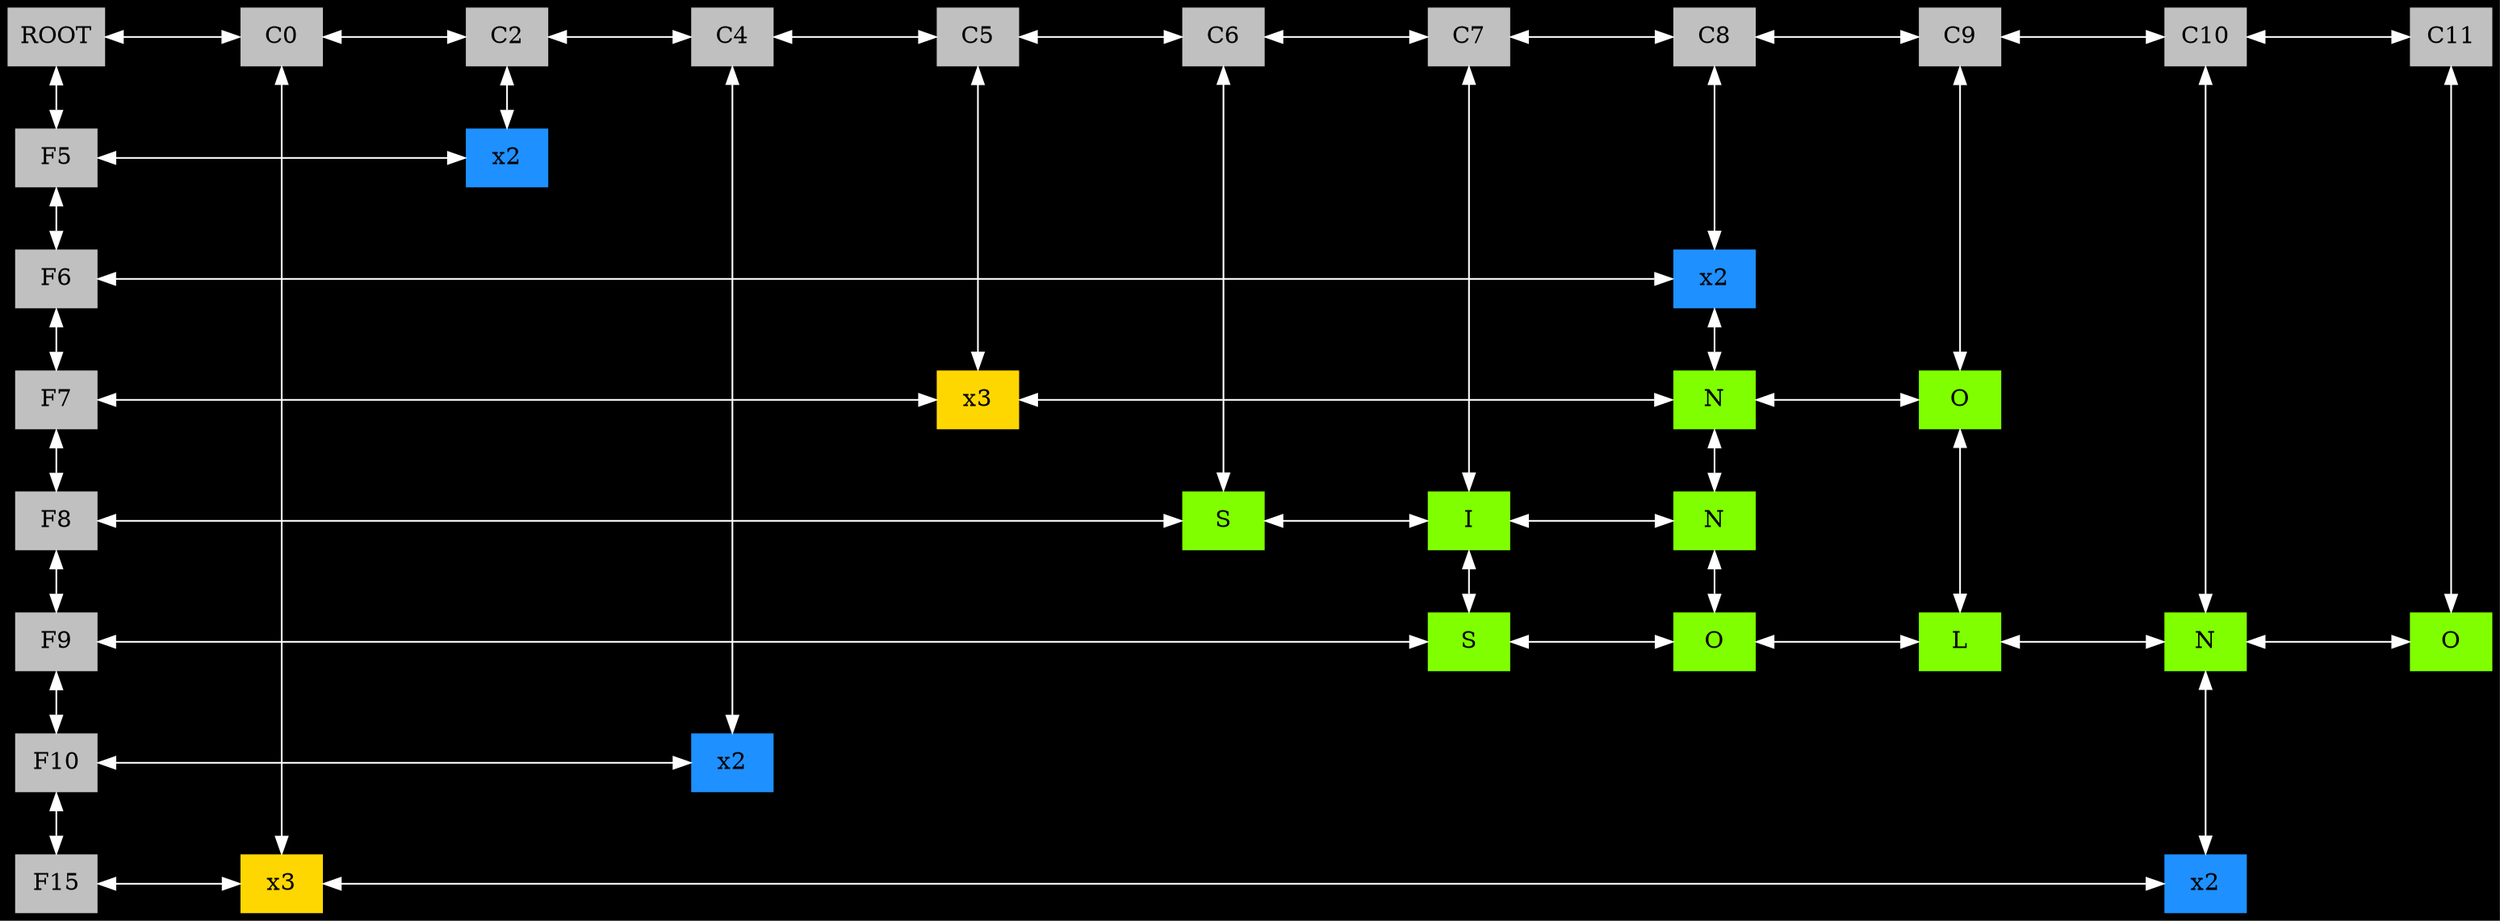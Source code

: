 digraph G {bgcolor = black; 
node[pin = true , shape = box, fontcolor = black  , fillcolor = gray  , width=0.7 ,style = filled] ;
charset = latin1;
 style = filled ;
nodesep = 1.0;
VAL_00E50780->VAL_00E8B4E8 [ dir=both ,color = white]; 
VAL_00E50780->VAL_00E8B100 [  dir=both,  color = white]; 
VAL_00E50780[label = "ROOT", group = -1,pos = "-1,1" ];
VAL_00E8B4E8->VAL_00E8AF08 [ dir=both, color = white]; 
VAL_00E8B4E8->VAL_00E8B9B0 [ dir=both, color = white]; 
VAL_00E8B4E8[label="C0", group = 0,pos = "0,1" ];
VAL_00E8AF08->VAL_00E8B3C8 [ dir=both, color = white]; 
VAL_00E8AF08->VAL_00E8A920 [ dir=both, color = white]; 
VAL_00E8AF08[label="C2", group = 2,pos = "2,1" ];
VAL_00E8B3C8->VAL_00E8C610 [ dir=both, color = white]; 
VAL_00E8B3C8->VAL_00E8B4A0 [ dir=both, color = white]; 
VAL_00E8B3C8[label="C4", group = 4,pos = "4,1" ];
VAL_00E8C610->VAL_00E8CA90 [ dir=both, color = white]; 
VAL_00E8C610->VAL_00E8ADE8 [ dir=both, color = white]; 
VAL_00E8C610[label="C5", group = 5,pos = "5,1" ];
VAL_00E8CA90->VAL_00E8CF10 [ dir=both, color = white]; 
VAL_00E8CA90->VAL_00E8C9B8 [ dir=both, color = white]; 
VAL_00E8CA90[label="C6", group = 6,pos = "6,1" ];
VAL_00E8CF10->VAL_00E8B070 [ dir=both, color = white]; 
VAL_00E8CF10->VAL_00E8CB68 [ dir=both, color = white]; 
VAL_00E8CF10[label="C7", group = 7,pos = "7,1" ];
VAL_00E8B070->VAL_00E8C4F0 [ dir=both, color = white]; 
VAL_00E8B070->VAL_00E8AFE0 [ dir=both, color = white]; 
VAL_00E8B070[label="C8", group = 8,pos = "8,1" ];
VAL_00E8C4F0->VAL_00E8B968 [ dir=both, color = white]; 
VAL_00E8C4F0->VAL_00E8CD18 [ dir=both, color = white]; 
VAL_00E8C4F0[label="C9", group = 9,pos = "9,1" ];
VAL_00E8B968->VAL_00E8BBA8 [ dir=both, color = white]; 
VAL_00E8B968->VAL_00E8B848 [ dir=both, color = white]; 
VAL_00E8B968[label="C10", group = 10,pos = "10,1" ];
VAL_00E8BBA8->VAL_00E8C190 [ dir=both, color = white]; 
VAL_00E8BBA8[label="C11", group = 11,pos = "11,1" ];
VAL_00E8B100->VAL_00E8A920 [ dir=both ,color = white]; 
VAL_00E8B100->VAL_00E8AD58 [  dir=both,  color = white]; 
VAL_00E8B100[label="F5" , group = -1,pos = "-1,-5" ];
VAL_00E8A920[ label = " x2 " ,fillcolor = dodgerblue1, group = 2,pos = "2,-5" ];
VAL_00E8AD58->VAL_00E8AFE0 [ dir=both ,color = white]; 
VAL_00E8AD58->VAL_00E8C7C0 [  dir=both,  color = white]; 
VAL_00E8AD58[label="F6" , group = -1,pos = "-1,-6" ];
VAL_00E8AFE0->VAL_00E8C6A0 [ dir=both, color = white]; 
VAL_00E8AFE0[ label = " x2 " ,fillcolor = dodgerblue1, group = 8,pos = "8,-6" ];
VAL_00E8C7C0->VAL_00E8ADE8 [ dir=both ,color = white]; 
VAL_00E8C7C0->VAL_00E8C5C8 [  dir=both,  color = white]; 
VAL_00E8C7C0[label="F7" , group = -1,pos = "-1,-7" ];
VAL_00E8ADE8->VAL_00E8C6A0 [ dir=both, color = white]; 
VAL_00E8ADE8[ label = " x3 "  ,fillcolor = gold1, group = 5,pos = "5,-7" ];
VAL_00E8C6A0->VAL_00E8CD18 [ dir=both, color = white]; 
VAL_00E8C6A0->VAL_00E8CE38 [ dir=both, color = white]; 
VAL_00E8C6A0[ label = "N" ,dir=both ,fillcolor = chartreuse1, group = 8,pos = "8,-7" ];
VAL_00E8CD18->VAL_00E8B5C0 [ dir=both, color = white]; 
VAL_00E8CD18[ label = "O" ,dir=both ,fillcolor = chartreuse1, group = 9,pos = "9,-7" ];
VAL_00E8C5C8->VAL_00E8C9B8 [ dir=both ,color = white]; 
VAL_00E8C5C8->VAL_00E8D1E0 [  dir=both,  color = white]; 
VAL_00E8C5C8[label="F8" , group = -1,pos = "-1,-8" ];
VAL_00E8C9B8->VAL_00E8CB68 [ dir=both, color = white]; 
VAL_00E8C9B8[ label = "S" ,dir=both ,fillcolor = chartreuse1, group = 6,pos = "6,-8" ];
VAL_00E8CB68->VAL_00E8CE38 [ dir=both, color = white]; 
VAL_00E8CB68->VAL_00E8CFE8 [ dir=both, color = white]; 
VAL_00E8CB68[ label = "I" ,dir=both ,fillcolor = chartreuse1, group = 7,pos = "7,-8" ];
VAL_00E8CE38->VAL_00E8CDF0 [ dir=both, color = white]; 
VAL_00E8CE38[ label = "N" ,dir=both ,fillcolor = chartreuse1, group = 8,pos = "8,-8" ];
VAL_00E8D1E0->VAL_00E8CFE8 [ dir=both ,color = white]; 
VAL_00E8D1E0->VAL_00E8BA88 [  dir=both,  color = white]; 
VAL_00E8D1E0[label="F9" , group = -1,pos = "-1,-9" ];
VAL_00E8CFE8->VAL_00E8CDF0 [ dir=both, color = white]; 
VAL_00E8CFE8[ label = "S" ,dir=both ,fillcolor = chartreuse1, group = 7,pos = "7,-9" ];
VAL_00E8CDF0->VAL_00E8B5C0 [ dir=both, color = white]; 
VAL_00E8CDF0[ label = "O" ,dir=both ,fillcolor = chartreuse1, group = 8,pos = "8,-9" ];
VAL_00E8B5C0->VAL_00E8B848 [ dir=both, color = white]; 
VAL_00E8B5C0[ label = "L" ,dir=both ,fillcolor = chartreuse1, group = 9,pos = "9,-9" ];
VAL_00E8B848->VAL_00E8C190 [ dir=both, color = white]; 
VAL_00E8B848->VAL_00E8BDE8 [ dir=both, color = white]; 
VAL_00E8B848[ label = "N" ,dir=both ,fillcolor = chartreuse1, group = 10,pos = "10,-9" ];
VAL_00E8C190[ label = "O" ,dir=both ,fillcolor = chartreuse1, group = 11,pos = "11,-9" ];
VAL_00E8BA88->VAL_00E8B4A0 [ dir=both ,color = white]; 
VAL_00E8BA88->VAL_00E8B728 [  dir=both,  color = white]; 
VAL_00E8BA88[label="F10" , group = -1,pos = "-1,-10" ];
VAL_00E8B4A0[ label = " x2 " ,fillcolor = dodgerblue1, group = 4,pos = "4,-10" ];
VAL_00E8B728->VAL_00E8B9B0 [ dir=both ,color = white]; 
VAL_00E8B728[label="F15" , group = -1,pos = "-1,-15" ];
VAL_00E8B9B0->VAL_00E8BDE8 [ dir=both, color = white]; 
VAL_00E8B9B0[ label = " x3 "  ,fillcolor = gold1, group = 0,pos = "0,-15" ];
VAL_00E8BDE8[ label = " x2 " ,fillcolor = dodgerblue1, group = 10,pos = "10,-15" ];
{rank = same; VAL_00E50780 VAL_00E8B4E8 VAL_00E8AF08 VAL_00E8B3C8 VAL_00E8C610 VAL_00E8CA90 VAL_00E8CF10 VAL_00E8B070 VAL_00E8C4F0 VAL_00E8B968 VAL_00E8BBA8 };

{rank = same; VAL_00E8B100 VAL_00E8A920 };

{rank = same; VAL_00E8AD58 VAL_00E8AFE0 };

{rank = same; VAL_00E8C7C0 VAL_00E8ADE8 VAL_00E8C6A0 VAL_00E8CD18 };

{rank = same; VAL_00E8C5C8 VAL_00E8C9B8 VAL_00E8CB68 VAL_00E8CE38 };

{rank = same; VAL_00E8D1E0 VAL_00E8CFE8 VAL_00E8CDF0 VAL_00E8B5C0 VAL_00E8B848 VAL_00E8C190 };

{rank = same; VAL_00E8BA88 VAL_00E8B4A0 };

{rank = same; VAL_00E8B728 VAL_00E8B9B0 VAL_00E8BDE8 };

}
